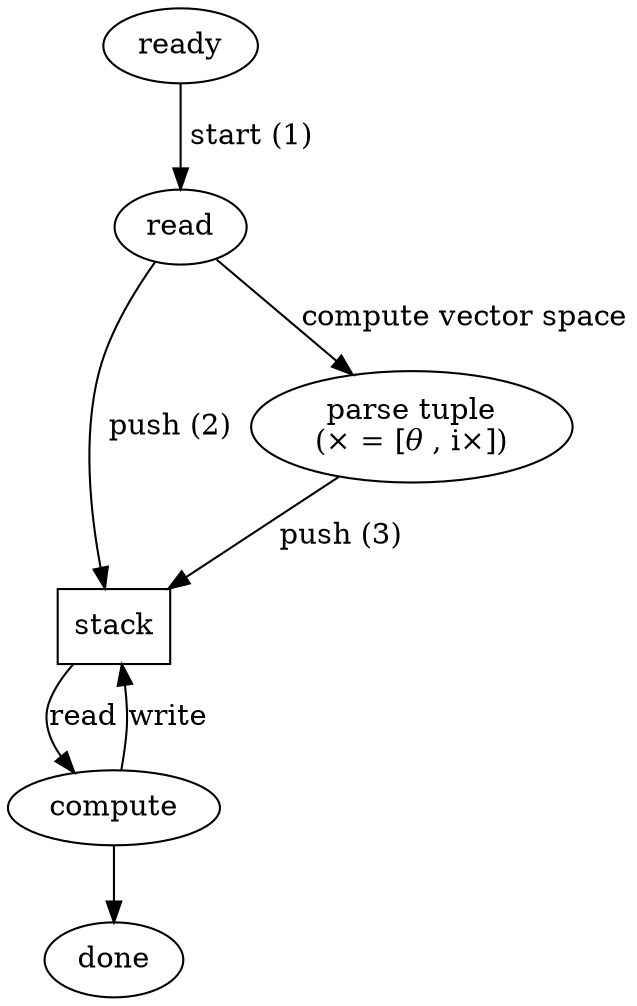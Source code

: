 digraph Stack {
  "ready" -> "read" [label=" start (1)"]
  "read" -> "stack" [label=" push (2)"]
  "read" -> "parse tuple\n(⨯ = [𝜃 , i⨯])" [label="compute vector space"]

  "parse tuple\n(⨯ = [𝜃 , i⨯])" -> "stack" [label=" push (3)"]
  
  "stack" [shape=box]
  
  "compute" -> "stack" [label="write"]
  
  "stack" -> "compute" [label="read"]
  
  "read"
  
  "compute" -> "done"
}
